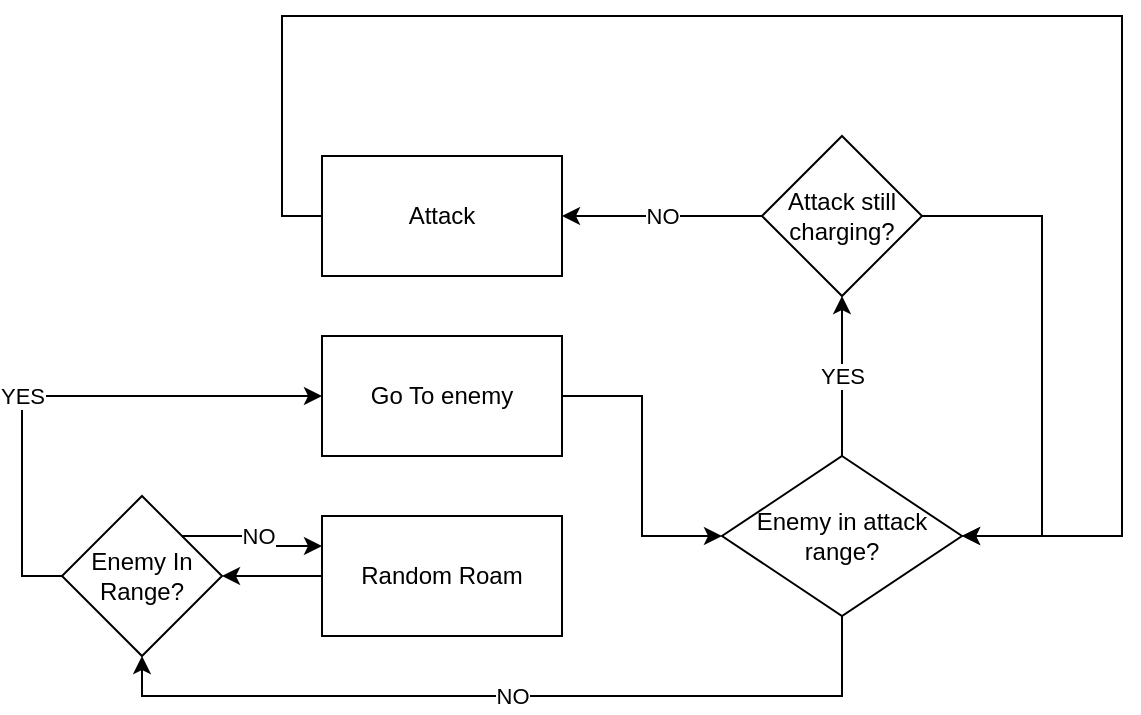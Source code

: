 <mxfile version="14.5.1" type="device"><diagram id="Gk9H76w3rXOzMM2ADUzo" name="Page-1"><mxGraphModel dx="1086" dy="806" grid="1" gridSize="10" guides="1" tooltips="1" connect="1" arrows="1" fold="1" page="1" pageScale="1" pageWidth="850" pageHeight="1100" math="0" shadow="0"><root><mxCell id="0"/><mxCell id="1" parent="0"/><mxCell id="38fL1MNB8NlGRWuDOuL2-3" style="edgeStyle=orthogonalEdgeStyle;rounded=0;orthogonalLoop=1;jettySize=auto;html=1;exitX=0;exitY=0.5;exitDx=0;exitDy=0;entryX=1;entryY=0.5;entryDx=0;entryDy=0;" parent="1" source="38fL1MNB8NlGRWuDOuL2-1" target="38fL1MNB8NlGRWuDOuL2-2" edge="1"><mxGeometry relative="1" as="geometry"/></mxCell><mxCell id="38fL1MNB8NlGRWuDOuL2-1" value="Random Roam" style="rounded=0;whiteSpace=wrap;html=1;" parent="1" vertex="1"><mxGeometry x="370" y="360" width="120" height="60" as="geometry"/></mxCell><mxCell id="38fL1MNB8NlGRWuDOuL2-6" value="YES" style="edgeStyle=orthogonalEdgeStyle;rounded=0;orthogonalLoop=1;jettySize=auto;html=1;exitX=0;exitY=0.5;exitDx=0;exitDy=0;entryX=0;entryY=0.5;entryDx=0;entryDy=0;" parent="1" source="38fL1MNB8NlGRWuDOuL2-2" target="38fL1MNB8NlGRWuDOuL2-5" edge="1"><mxGeometry x="-0.154" relative="1" as="geometry"><mxPoint as="offset"/></mxGeometry></mxCell><mxCell id="38fL1MNB8NlGRWuDOuL2-19" value="NO" style="edgeStyle=orthogonalEdgeStyle;rounded=0;orthogonalLoop=1;jettySize=auto;html=1;exitX=1;exitY=0;exitDx=0;exitDy=0;entryX=0;entryY=0.25;entryDx=0;entryDy=0;" parent="1" source="38fL1MNB8NlGRWuDOuL2-2" target="38fL1MNB8NlGRWuDOuL2-1" edge="1"><mxGeometry relative="1" as="geometry"/></mxCell><mxCell id="38fL1MNB8NlGRWuDOuL2-2" value="Enemy In Range?" style="rhombus;whiteSpace=wrap;html=1;" parent="1" vertex="1"><mxGeometry x="240" y="350" width="80" height="80" as="geometry"/></mxCell><mxCell id="38fL1MNB8NlGRWuDOuL2-8" style="edgeStyle=orthogonalEdgeStyle;rounded=0;orthogonalLoop=1;jettySize=auto;html=1;exitX=1;exitY=0.5;exitDx=0;exitDy=0;entryX=0;entryY=0.5;entryDx=0;entryDy=0;" parent="1" source="38fL1MNB8NlGRWuDOuL2-5" target="38fL1MNB8NlGRWuDOuL2-7" edge="1"><mxGeometry relative="1" as="geometry"/></mxCell><mxCell id="38fL1MNB8NlGRWuDOuL2-5" value="Go To enemy" style="rounded=0;whiteSpace=wrap;html=1;" parent="1" vertex="1"><mxGeometry x="370" y="270" width="120" height="60" as="geometry"/></mxCell><mxCell id="38fL1MNB8NlGRWuDOuL2-20" value="NO" style="edgeStyle=orthogonalEdgeStyle;rounded=0;orthogonalLoop=1;jettySize=auto;html=1;exitX=0.5;exitY=1;exitDx=0;exitDy=0;entryX=0.5;entryY=1;entryDx=0;entryDy=0;" parent="1" source="38fL1MNB8NlGRWuDOuL2-7" target="38fL1MNB8NlGRWuDOuL2-2" edge="1"><mxGeometry relative="1" as="geometry"/></mxCell><mxCell id="38fL1MNB8NlGRWuDOuL2-21" value="YES" style="edgeStyle=orthogonalEdgeStyle;rounded=0;orthogonalLoop=1;jettySize=auto;html=1;exitX=0.5;exitY=0;exitDx=0;exitDy=0;entryX=0.5;entryY=1;entryDx=0;entryDy=0;" parent="1" source="38fL1MNB8NlGRWuDOuL2-7" target="38fL1MNB8NlGRWuDOuL2-11" edge="1"><mxGeometry relative="1" as="geometry"/></mxCell><mxCell id="38fL1MNB8NlGRWuDOuL2-7" value="Enemy in attack range?" style="rhombus;whiteSpace=wrap;html=1;" parent="1" vertex="1"><mxGeometry x="570" y="330" width="120" height="80" as="geometry"/></mxCell><mxCell id="UBrc9zHnuMPw_m_SLrWw-1" style="edgeStyle=orthogonalEdgeStyle;rounded=0;orthogonalLoop=1;jettySize=auto;html=1;exitX=0;exitY=0.5;exitDx=0;exitDy=0;entryX=1;entryY=0.5;entryDx=0;entryDy=0;" edge="1" parent="1" source="38fL1MNB8NlGRWuDOuL2-9" target="38fL1MNB8NlGRWuDOuL2-7"><mxGeometry relative="1" as="geometry"><Array as="points"><mxPoint x="350" y="210"/><mxPoint x="350" y="110"/><mxPoint x="770" y="110"/><mxPoint x="770" y="370"/></Array></mxGeometry></mxCell><mxCell id="38fL1MNB8NlGRWuDOuL2-9" value="Attack" style="rounded=0;whiteSpace=wrap;html=1;" parent="1" vertex="1"><mxGeometry x="370" y="180" width="120" height="60" as="geometry"/></mxCell><mxCell id="38fL1MNB8NlGRWuDOuL2-22" value="NO" style="edgeStyle=orthogonalEdgeStyle;rounded=0;orthogonalLoop=1;jettySize=auto;html=1;exitX=0;exitY=0.5;exitDx=0;exitDy=0;entryX=1;entryY=0.5;entryDx=0;entryDy=0;" parent="1" source="38fL1MNB8NlGRWuDOuL2-11" target="38fL1MNB8NlGRWuDOuL2-9" edge="1"><mxGeometry relative="1" as="geometry"/></mxCell><mxCell id="UBrc9zHnuMPw_m_SLrWw-2" style="edgeStyle=orthogonalEdgeStyle;rounded=0;orthogonalLoop=1;jettySize=auto;html=1;exitX=1;exitY=0.5;exitDx=0;exitDy=0;" edge="1" parent="1" source="38fL1MNB8NlGRWuDOuL2-11"><mxGeometry relative="1" as="geometry"><mxPoint x="690" y="370" as="targetPoint"/><Array as="points"><mxPoint x="730" y="210"/><mxPoint x="730" y="370"/></Array></mxGeometry></mxCell><mxCell id="38fL1MNB8NlGRWuDOuL2-11" value="Attack still charging?" style="rhombus;whiteSpace=wrap;html=1;" parent="1" vertex="1"><mxGeometry x="590" y="170" width="80" height="80" as="geometry"/></mxCell></root></mxGraphModel></diagram></mxfile>